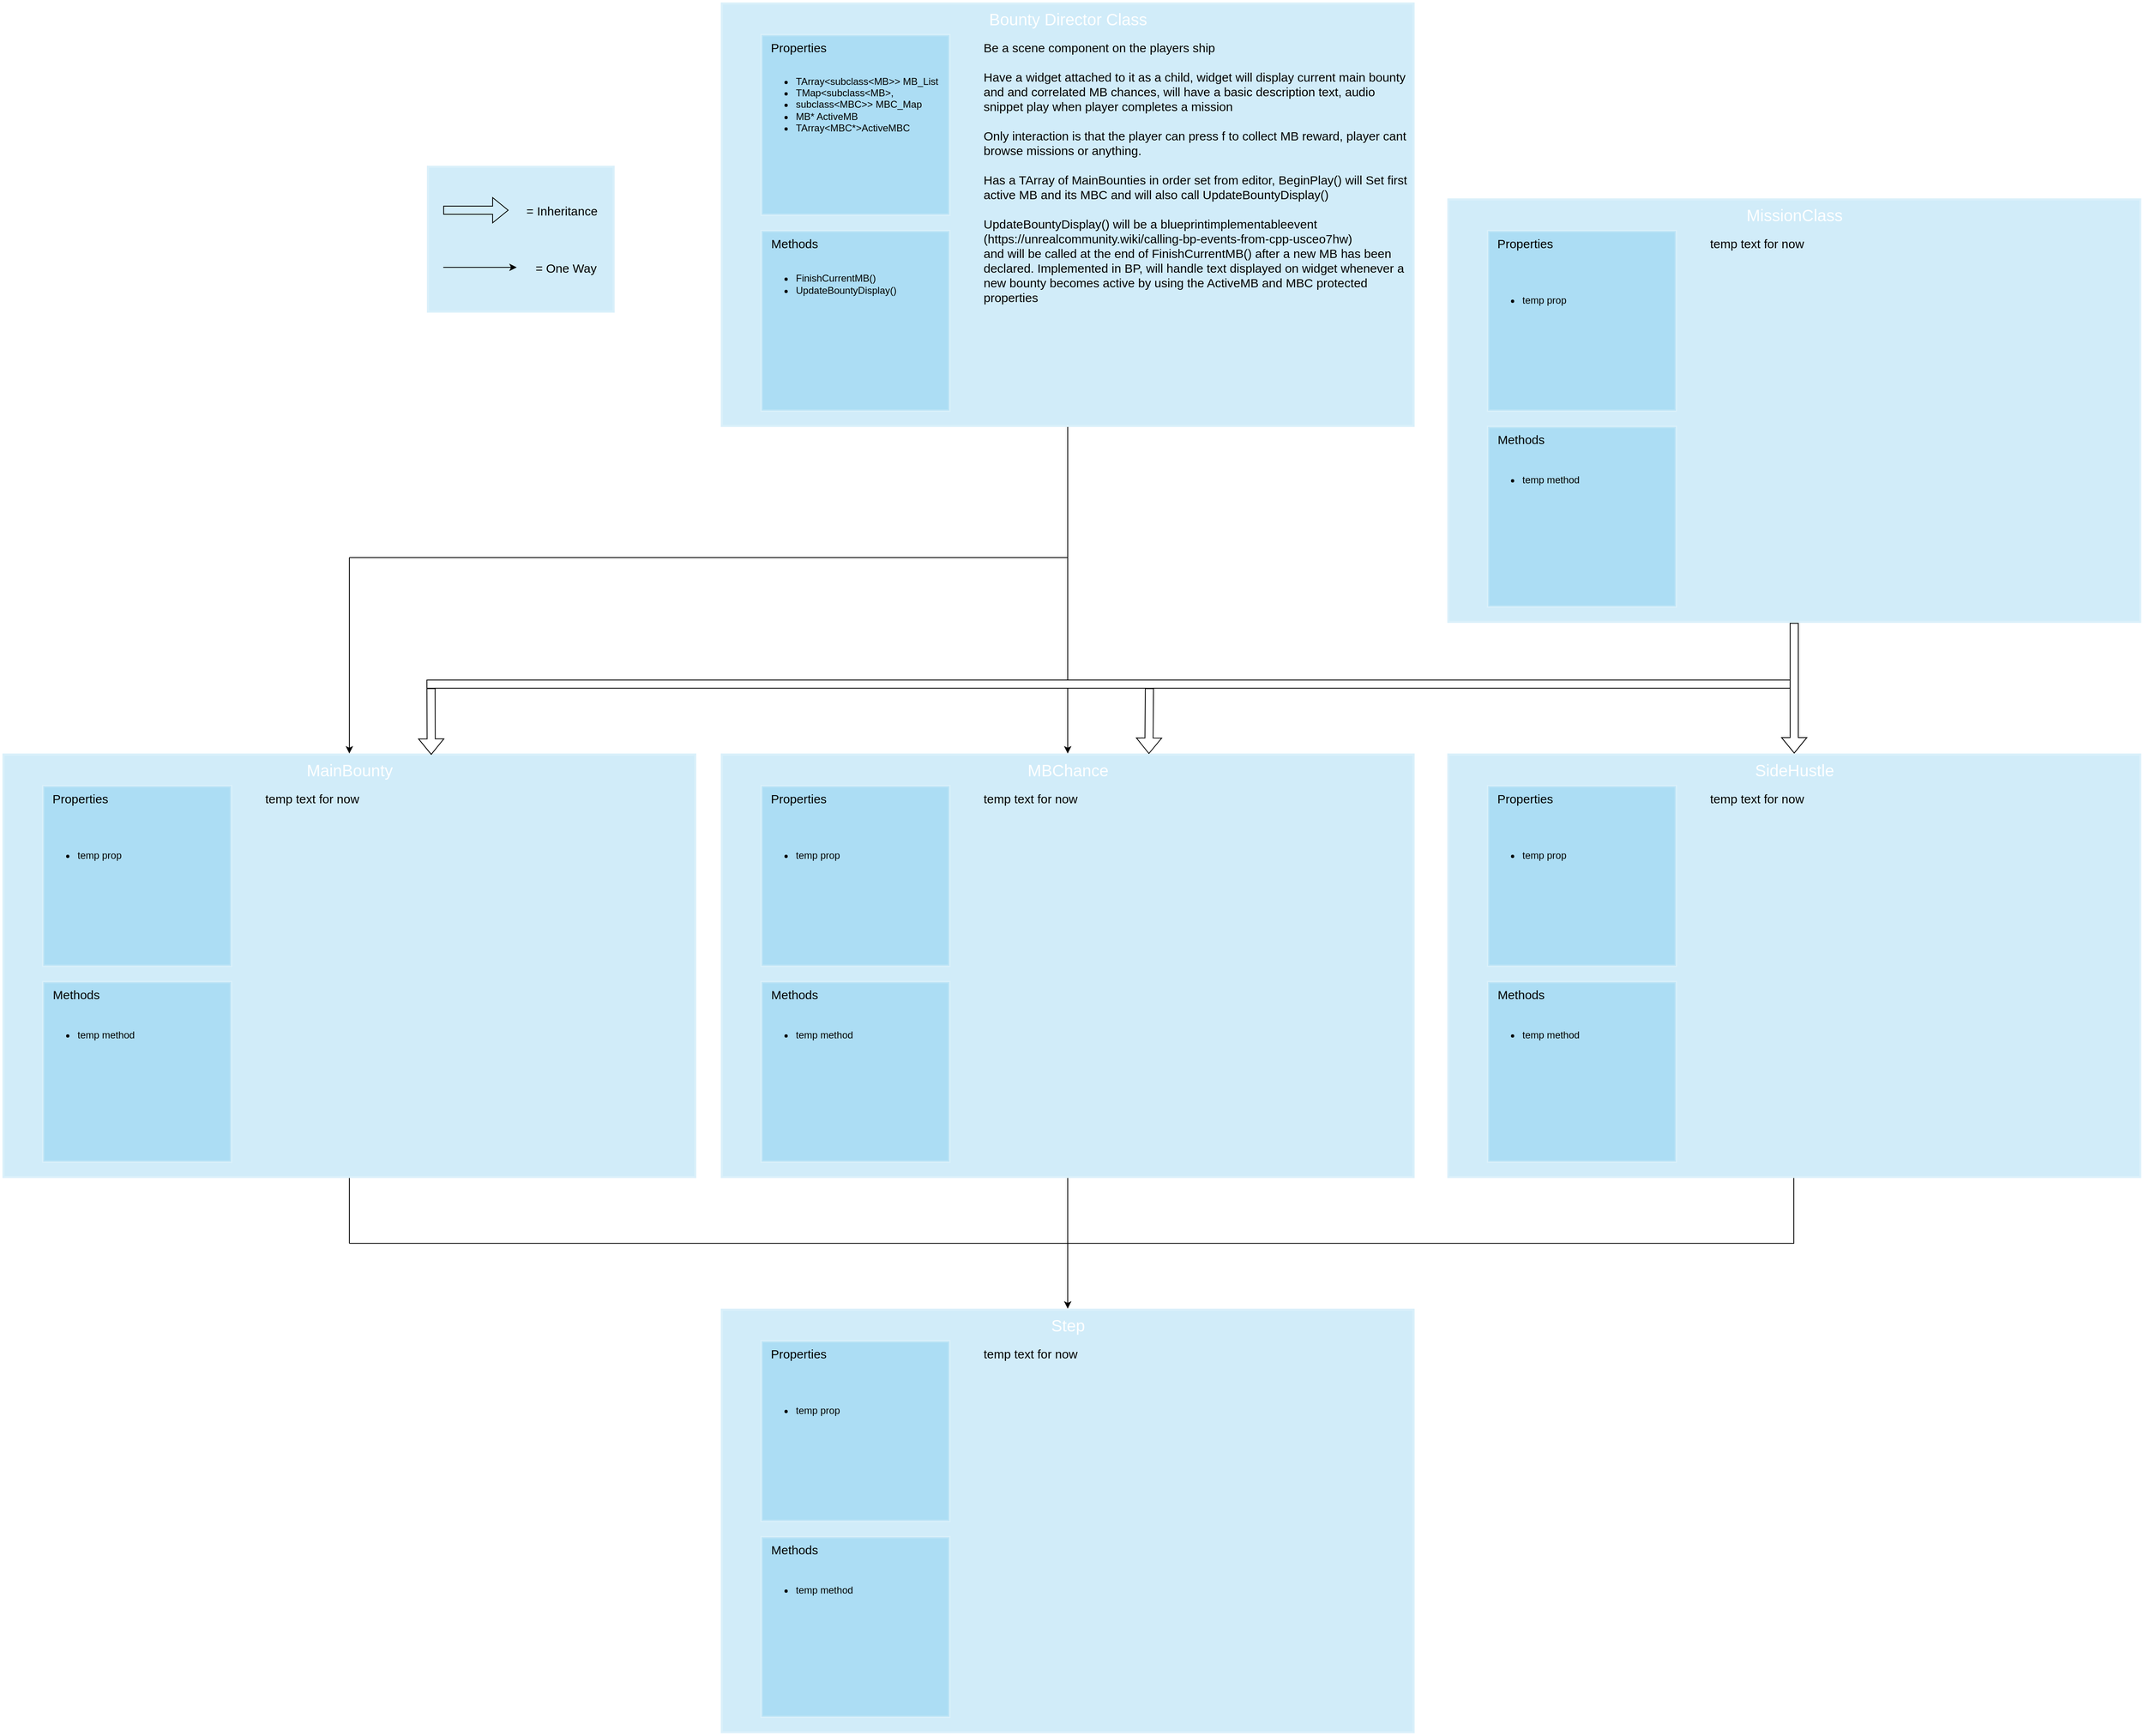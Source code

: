 <mxfile version="21.6.6" type="device">
  <diagram name="Page-1" id="AjC5Njh4eguKapSpAvRN">
    <mxGraphModel dx="2074" dy="1156" grid="1" gridSize="10" guides="1" tooltips="1" connect="1" arrows="1" fold="1" page="1" pageScale="1" pageWidth="4681" pageHeight="3300" math="0" shadow="0">
      <root>
        <mxCell id="0" />
        <mxCell id="1" parent="0" />
        <mxCell id="JHr09sOz1zZQpbSy3JUp-2" value="" style="rounded=0;whiteSpace=wrap;html=1;fillColor=#1ba1e2;fontColor=#ffffff;strokeColor=#FFFFFF;opacity=20;strokeWidth=5;" parent="1" vertex="1">
          <mxGeometry x="920" y="480" width="850" height="520" as="geometry" />
        </mxCell>
        <mxCell id="JHr09sOz1zZQpbSy3JUp-3" value="Bounty Director Class" style="text;html=1;align=center;verticalAlign=middle;resizable=0;points=[];autosize=1;strokeColor=none;fillColor=none;fontColor=#FFFFFF;fontSize=20;" parent="1" vertex="1">
          <mxGeometry x="1235" y="480" width="220" height="40" as="geometry" />
        </mxCell>
        <mxCell id="JHr09sOz1zZQpbSy3JUp-4" value="" style="rounded=0;whiteSpace=wrap;html=1;fillColor=#1ba1e2;fontColor=#ffffff;strokeColor=#FFFFFF;opacity=20;strokeWidth=3;" parent="1" vertex="1">
          <mxGeometry x="970" y="520" width="230" height="220" as="geometry" />
        </mxCell>
        <mxCell id="JHr09sOz1zZQpbSy3JUp-5" value="Properties" style="text;html=1;align=center;verticalAlign=middle;resizable=0;points=[];autosize=1;strokeColor=none;fillColor=none;fontSize=15;" parent="1" vertex="1">
          <mxGeometry x="970" y="520" width="90" height="30" as="geometry" />
        </mxCell>
        <mxCell id="JHr09sOz1zZQpbSy3JUp-6" value="" style="rounded=0;whiteSpace=wrap;html=1;fillColor=#1ba1e2;fontColor=#ffffff;strokeColor=#FFFFFF;opacity=20;strokeWidth=3;" parent="1" vertex="1">
          <mxGeometry x="970" y="760" width="230" height="220" as="geometry" />
        </mxCell>
        <mxCell id="JHr09sOz1zZQpbSy3JUp-7" value="Methods" style="text;html=1;align=center;verticalAlign=middle;resizable=0;points=[];autosize=1;strokeColor=none;fillColor=none;fontSize=15;" parent="1" vertex="1">
          <mxGeometry x="970" y="760" width="80" height="30" as="geometry" />
        </mxCell>
        <mxCell id="JHr09sOz1zZQpbSy3JUp-10" value="Be a scene component on the players ship&lt;br style=&quot;font-size: 15px;&quot;&gt;&lt;br style=&quot;font-size: 15px;&quot;&gt;Have a widget attached to it as a child, widget will display current main bounty&lt;br&gt;and and correlated MB chances, will have a basic description text, audio &lt;br&gt;snippet play when&amp;nbsp;player completes a mission&lt;br&gt;&lt;br&gt;Only interaction is that the player can press f to collect MB reward, player cant&amp;nbsp;&lt;br&gt;browse missions or anything.&lt;br&gt;&lt;br&gt;Has a TArray of MainBounties in order set from editor, BeginPlay() will Set first&amp;nbsp;&lt;br&gt;active MB and its MBC and will also call UpdateBountyDisplay()&lt;br&gt;&lt;br&gt;UpdateBountyDisplay() will be a blueprintimplementableevent &lt;br&gt;(https://unrealcommunity.wiki/calling-bp-events-from-cpp-usceo7hw)&lt;br&gt;and will be called at the end of FinishCurrentMB() after a new MB has been&lt;br&gt;declared. Implemented in BP, will handle text displayed on widget whenever a&amp;nbsp;&lt;br&gt;new bounty becomes active by using the ActiveMB and MBC protected&amp;nbsp;&lt;br&gt;properties" style="text;html=1;align=left;verticalAlign=top;resizable=0;points=[];autosize=1;strokeColor=none;fillColor=none;fontSize=15;" parent="1" vertex="1">
          <mxGeometry x="1240" y="520" width="550" height="340" as="geometry" />
        </mxCell>
        <mxCell id="gekw5o8z00ZUhXw-cJ0Q-2" value="&lt;ul&gt;&lt;li&gt;FinishCurrentMB()&lt;/li&gt;&lt;li&gt;UpdateBountyDisplay()&lt;/li&gt;&lt;/ul&gt;" style="text;html=1;align=left;verticalAlign=middle;resizable=0;points=[];autosize=1;strokeColor=none;fillColor=none;" parent="1" vertex="1">
          <mxGeometry x="970" y="790" width="190" height="70" as="geometry" />
        </mxCell>
        <mxCell id="gekw5o8z00ZUhXw-cJ0Q-3" value="&lt;ul&gt;&lt;li&gt;TArray&amp;lt;subclass&amp;lt;MB&amp;gt;&amp;gt; MB_List&lt;/li&gt;&lt;li&gt;TMap&amp;lt;subclass&amp;lt;MB&amp;gt;,&amp;nbsp;&lt;/li&gt;&lt;li&gt;subclass&amp;lt;MBC&amp;gt;&amp;gt; MBC_Map&lt;/li&gt;&lt;li&gt;MB* ActiveMB&lt;/li&gt;&lt;li&gt;TArray&amp;lt;MBC*&amp;gt;ActiveMBC&lt;/li&gt;&lt;/ul&gt;" style="text;html=1;align=left;verticalAlign=middle;resizable=0;points=[];autosize=1;strokeColor=none;fillColor=none;" parent="1" vertex="1">
          <mxGeometry x="970" y="550" width="240" height="110" as="geometry" />
        </mxCell>
        <mxCell id="gekw5o8z00ZUhXw-cJ0Q-4" value="" style="rounded=0;whiteSpace=wrap;html=1;fillColor=#1ba1e2;fontColor=#ffffff;strokeColor=#FFFFFF;opacity=20;strokeWidth=5;" parent="1" vertex="1">
          <mxGeometry x="560" y="680" width="230" height="180" as="geometry" />
        </mxCell>
        <mxCell id="gekw5o8z00ZUhXw-cJ0Q-7" value="" style="shape=flexArrow;endArrow=classic;html=1;rounded=0;" parent="1" edge="1">
          <mxGeometry width="50" height="50" relative="1" as="geometry">
            <mxPoint x="580" y="734.5" as="sourcePoint" />
            <mxPoint x="660" y="734.5" as="targetPoint" />
          </mxGeometry>
        </mxCell>
        <mxCell id="gekw5o8z00ZUhXw-cJ0Q-8" value="&lt;font style=&quot;font-size: 15px;&quot;&gt;= Inheritance&lt;/font&gt;" style="text;html=1;align=center;verticalAlign=middle;resizable=0;points=[];autosize=1;strokeColor=none;fillColor=none;" parent="1" vertex="1">
          <mxGeometry x="670" y="720" width="110" height="30" as="geometry" />
        </mxCell>
        <mxCell id="gekw5o8z00ZUhXw-cJ0Q-10" value="" style="endArrow=classic;html=1;rounded=0;" parent="1" edge="1">
          <mxGeometry width="50" height="50" relative="1" as="geometry">
            <mxPoint x="580" y="804.5" as="sourcePoint" />
            <mxPoint x="670" y="804.5" as="targetPoint" />
          </mxGeometry>
        </mxCell>
        <mxCell id="gekw5o8z00ZUhXw-cJ0Q-11" value="&lt;font style=&quot;font-size: 15px;&quot;&gt;= One Way&lt;/font&gt;" style="text;html=1;align=center;verticalAlign=middle;resizable=0;points=[];autosize=1;strokeColor=none;fillColor=none;" parent="1" vertex="1">
          <mxGeometry x="680" y="790" width="100" height="30" as="geometry" />
        </mxCell>
        <mxCell id="gekw5o8z00ZUhXw-cJ0Q-12" value="" style="rounded=0;whiteSpace=wrap;html=1;fillColor=#1ba1e2;fontColor=#ffffff;strokeColor=#FFFFFF;opacity=20;strokeWidth=5;" parent="1" vertex="1">
          <mxGeometry x="1810" y="720" width="850" height="520" as="geometry" />
        </mxCell>
        <mxCell id="gekw5o8z00ZUhXw-cJ0Q-13" value="MissionClass" style="text;html=1;align=center;verticalAlign=middle;resizable=0;points=[];autosize=1;strokeColor=none;fillColor=none;fontColor=#FFFFFF;fontSize=20;" parent="1" vertex="1">
          <mxGeometry x="2165" y="720" width="140" height="40" as="geometry" />
        </mxCell>
        <mxCell id="gekw5o8z00ZUhXw-cJ0Q-14" value="" style="rounded=0;whiteSpace=wrap;html=1;fillColor=#1ba1e2;fontColor=#ffffff;strokeColor=#FFFFFF;opacity=20;strokeWidth=3;" parent="1" vertex="1">
          <mxGeometry x="1860" y="760" width="230" height="220" as="geometry" />
        </mxCell>
        <mxCell id="gekw5o8z00ZUhXw-cJ0Q-15" value="Properties" style="text;html=1;align=center;verticalAlign=middle;resizable=0;points=[];autosize=1;strokeColor=none;fillColor=none;fontSize=15;" parent="1" vertex="1">
          <mxGeometry x="1860" y="760" width="90" height="30" as="geometry" />
        </mxCell>
        <mxCell id="gekw5o8z00ZUhXw-cJ0Q-16" value="" style="rounded=0;whiteSpace=wrap;html=1;fillColor=#1ba1e2;fontColor=#ffffff;strokeColor=#FFFFFF;opacity=20;strokeWidth=3;" parent="1" vertex="1">
          <mxGeometry x="1860" y="1000" width="230" height="220" as="geometry" />
        </mxCell>
        <mxCell id="gekw5o8z00ZUhXw-cJ0Q-17" value="Methods" style="text;html=1;align=center;verticalAlign=middle;resizable=0;points=[];autosize=1;strokeColor=none;fillColor=none;fontSize=15;" parent="1" vertex="1">
          <mxGeometry x="1860" y="1000" width="80" height="30" as="geometry" />
        </mxCell>
        <mxCell id="gekw5o8z00ZUhXw-cJ0Q-18" value="temp text for now" style="text;html=1;align=left;verticalAlign=top;resizable=0;points=[];autosize=1;strokeColor=none;fillColor=none;fontSize=15;" parent="1" vertex="1">
          <mxGeometry x="2130" y="760" width="140" height="30" as="geometry" />
        </mxCell>
        <mxCell id="gekw5o8z00ZUhXw-cJ0Q-19" value="&lt;ul&gt;&lt;li&gt;temp method&lt;/li&gt;&lt;/ul&gt;" style="text;html=1;align=left;verticalAlign=middle;resizable=0;points=[];autosize=1;strokeColor=none;fillColor=none;" parent="1" vertex="1">
          <mxGeometry x="1860" y="1040" width="130" height="50" as="geometry" />
        </mxCell>
        <mxCell id="gekw5o8z00ZUhXw-cJ0Q-20" value="&lt;ul&gt;&lt;li&gt;temp prop&lt;/li&gt;&lt;/ul&gt;" style="text;html=1;align=left;verticalAlign=middle;resizable=0;points=[];autosize=1;strokeColor=none;fillColor=none;" parent="1" vertex="1">
          <mxGeometry x="1860" y="820" width="120" height="50" as="geometry" />
        </mxCell>
        <mxCell id="gekw5o8z00ZUhXw-cJ0Q-21" value="" style="rounded=0;whiteSpace=wrap;html=1;fillColor=#1ba1e2;fontColor=#ffffff;strokeColor=#FFFFFF;opacity=20;strokeWidth=5;" parent="1" vertex="1">
          <mxGeometry x="1810" y="1400" width="850" height="520" as="geometry" />
        </mxCell>
        <mxCell id="gekw5o8z00ZUhXw-cJ0Q-22" value="SideHustle" style="text;html=1;align=center;verticalAlign=middle;resizable=0;points=[];autosize=1;strokeColor=none;fillColor=none;fontColor=#FFFFFF;fontSize=20;" parent="1" vertex="1">
          <mxGeometry x="2175" y="1400" width="120" height="40" as="geometry" />
        </mxCell>
        <mxCell id="gekw5o8z00ZUhXw-cJ0Q-23" value="" style="rounded=0;whiteSpace=wrap;html=1;fillColor=#1ba1e2;fontColor=#ffffff;strokeColor=#FFFFFF;opacity=20;strokeWidth=3;" parent="1" vertex="1">
          <mxGeometry x="1860" y="1440" width="230" height="220" as="geometry" />
        </mxCell>
        <mxCell id="gekw5o8z00ZUhXw-cJ0Q-24" value="Properties" style="text;html=1;align=center;verticalAlign=middle;resizable=0;points=[];autosize=1;strokeColor=none;fillColor=none;fontSize=15;" parent="1" vertex="1">
          <mxGeometry x="1860" y="1440" width="90" height="30" as="geometry" />
        </mxCell>
        <mxCell id="gekw5o8z00ZUhXw-cJ0Q-25" value="" style="rounded=0;whiteSpace=wrap;html=1;fillColor=#1ba1e2;fontColor=#ffffff;strokeColor=#FFFFFF;opacity=20;strokeWidth=3;" parent="1" vertex="1">
          <mxGeometry x="1860" y="1680" width="230" height="220" as="geometry" />
        </mxCell>
        <mxCell id="gekw5o8z00ZUhXw-cJ0Q-26" value="Methods" style="text;html=1;align=center;verticalAlign=middle;resizable=0;points=[];autosize=1;strokeColor=none;fillColor=none;fontSize=15;" parent="1" vertex="1">
          <mxGeometry x="1860" y="1680" width="80" height="30" as="geometry" />
        </mxCell>
        <mxCell id="gekw5o8z00ZUhXw-cJ0Q-27" value="temp text for now" style="text;html=1;align=left;verticalAlign=top;resizable=0;points=[];autosize=1;strokeColor=none;fillColor=none;fontSize=15;" parent="1" vertex="1">
          <mxGeometry x="2130" y="1440" width="140" height="30" as="geometry" />
        </mxCell>
        <mxCell id="gekw5o8z00ZUhXw-cJ0Q-28" value="&lt;ul&gt;&lt;li&gt;temp method&lt;/li&gt;&lt;/ul&gt;" style="text;html=1;align=left;verticalAlign=middle;resizable=0;points=[];autosize=1;strokeColor=none;fillColor=none;" parent="1" vertex="1">
          <mxGeometry x="1860" y="1720" width="130" height="50" as="geometry" />
        </mxCell>
        <mxCell id="gekw5o8z00ZUhXw-cJ0Q-29" value="&lt;ul&gt;&lt;li&gt;temp prop&lt;/li&gt;&lt;/ul&gt;" style="text;html=1;align=left;verticalAlign=middle;resizable=0;points=[];autosize=1;strokeColor=none;fillColor=none;" parent="1" vertex="1">
          <mxGeometry x="1860" y="1500" width="120" height="50" as="geometry" />
        </mxCell>
        <mxCell id="gekw5o8z00ZUhXw-cJ0Q-30" value="" style="rounded=0;whiteSpace=wrap;html=1;fillColor=#1ba1e2;fontColor=#ffffff;strokeColor=#FFFFFF;opacity=20;strokeWidth=5;" parent="1" vertex="1">
          <mxGeometry x="920" y="1400" width="850" height="520" as="geometry" />
        </mxCell>
        <mxCell id="gekw5o8z00ZUhXw-cJ0Q-31" value="MBChance" style="text;html=1;align=center;verticalAlign=middle;resizable=0;points=[];autosize=1;strokeColor=none;fillColor=none;fontColor=#FFFFFF;fontSize=20;" parent="1" vertex="1">
          <mxGeometry x="1285" y="1400" width="120" height="40" as="geometry" />
        </mxCell>
        <mxCell id="gekw5o8z00ZUhXw-cJ0Q-32" value="" style="rounded=0;whiteSpace=wrap;html=1;fillColor=#1ba1e2;fontColor=#ffffff;strokeColor=#FFFFFF;opacity=20;strokeWidth=3;" parent="1" vertex="1">
          <mxGeometry x="970" y="1440" width="230" height="220" as="geometry" />
        </mxCell>
        <mxCell id="gekw5o8z00ZUhXw-cJ0Q-33" value="Properties" style="text;html=1;align=center;verticalAlign=middle;resizable=0;points=[];autosize=1;strokeColor=none;fillColor=none;fontSize=15;" parent="1" vertex="1">
          <mxGeometry x="970" y="1440" width="90" height="30" as="geometry" />
        </mxCell>
        <mxCell id="gekw5o8z00ZUhXw-cJ0Q-34" value="" style="rounded=0;whiteSpace=wrap;html=1;fillColor=#1ba1e2;fontColor=#ffffff;strokeColor=#FFFFFF;opacity=20;strokeWidth=3;" parent="1" vertex="1">
          <mxGeometry x="970" y="1680" width="230" height="220" as="geometry" />
        </mxCell>
        <mxCell id="gekw5o8z00ZUhXw-cJ0Q-35" value="Methods" style="text;html=1;align=center;verticalAlign=middle;resizable=0;points=[];autosize=1;strokeColor=none;fillColor=none;fontSize=15;" parent="1" vertex="1">
          <mxGeometry x="970" y="1680" width="80" height="30" as="geometry" />
        </mxCell>
        <mxCell id="gekw5o8z00ZUhXw-cJ0Q-36" value="temp text for now" style="text;html=1;align=left;verticalAlign=top;resizable=0;points=[];autosize=1;strokeColor=none;fillColor=none;fontSize=15;" parent="1" vertex="1">
          <mxGeometry x="1240" y="1440" width="140" height="30" as="geometry" />
        </mxCell>
        <mxCell id="gekw5o8z00ZUhXw-cJ0Q-37" value="&lt;ul&gt;&lt;li&gt;temp method&lt;/li&gt;&lt;/ul&gt;" style="text;html=1;align=left;verticalAlign=middle;resizable=0;points=[];autosize=1;strokeColor=none;fillColor=none;" parent="1" vertex="1">
          <mxGeometry x="970" y="1720" width="130" height="50" as="geometry" />
        </mxCell>
        <mxCell id="gekw5o8z00ZUhXw-cJ0Q-38" value="&lt;ul&gt;&lt;li&gt;temp prop&lt;/li&gt;&lt;/ul&gt;" style="text;html=1;align=left;verticalAlign=middle;resizable=0;points=[];autosize=1;strokeColor=none;fillColor=none;" parent="1" vertex="1">
          <mxGeometry x="970" y="1500" width="120" height="50" as="geometry" />
        </mxCell>
        <mxCell id="gekw5o8z00ZUhXw-cJ0Q-39" value="" style="rounded=0;whiteSpace=wrap;html=1;fillColor=#1ba1e2;fontColor=#ffffff;strokeColor=#FFFFFF;opacity=20;strokeWidth=5;" parent="1" vertex="1">
          <mxGeometry x="40" y="1400" width="850" height="520" as="geometry" />
        </mxCell>
        <mxCell id="gekw5o8z00ZUhXw-cJ0Q-40" value="MainBounty" style="text;html=1;align=center;verticalAlign=middle;resizable=0;points=[];autosize=1;strokeColor=none;fillColor=none;fontColor=#FFFFFF;fontSize=20;" parent="1" vertex="1">
          <mxGeometry x="400" y="1400" width="130" height="40" as="geometry" />
        </mxCell>
        <mxCell id="gekw5o8z00ZUhXw-cJ0Q-41" value="" style="rounded=0;whiteSpace=wrap;html=1;fillColor=#1ba1e2;fontColor=#ffffff;strokeColor=#FFFFFF;opacity=20;strokeWidth=3;" parent="1" vertex="1">
          <mxGeometry x="90" y="1440" width="230" height="220" as="geometry" />
        </mxCell>
        <mxCell id="gekw5o8z00ZUhXw-cJ0Q-42" value="Properties" style="text;html=1;align=center;verticalAlign=middle;resizable=0;points=[];autosize=1;strokeColor=none;fillColor=none;fontSize=15;" parent="1" vertex="1">
          <mxGeometry x="90" y="1440" width="90" height="30" as="geometry" />
        </mxCell>
        <mxCell id="gekw5o8z00ZUhXw-cJ0Q-43" value="" style="rounded=0;whiteSpace=wrap;html=1;fillColor=#1ba1e2;fontColor=#ffffff;strokeColor=#FFFFFF;opacity=20;strokeWidth=3;" parent="1" vertex="1">
          <mxGeometry x="90" y="1680" width="230" height="220" as="geometry" />
        </mxCell>
        <mxCell id="gekw5o8z00ZUhXw-cJ0Q-44" value="Methods" style="text;html=1;align=center;verticalAlign=middle;resizable=0;points=[];autosize=1;strokeColor=none;fillColor=none;fontSize=15;" parent="1" vertex="1">
          <mxGeometry x="90" y="1680" width="80" height="30" as="geometry" />
        </mxCell>
        <mxCell id="gekw5o8z00ZUhXw-cJ0Q-45" value="temp text for now" style="text;html=1;align=left;verticalAlign=top;resizable=0;points=[];autosize=1;strokeColor=none;fillColor=none;fontSize=15;" parent="1" vertex="1">
          <mxGeometry x="360" y="1440" width="140" height="30" as="geometry" />
        </mxCell>
        <mxCell id="gekw5o8z00ZUhXw-cJ0Q-46" value="&lt;ul&gt;&lt;li&gt;temp method&lt;/li&gt;&lt;/ul&gt;" style="text;html=1;align=left;verticalAlign=middle;resizable=0;points=[];autosize=1;strokeColor=none;fillColor=none;" parent="1" vertex="1">
          <mxGeometry x="90" y="1720" width="130" height="50" as="geometry" />
        </mxCell>
        <mxCell id="gekw5o8z00ZUhXw-cJ0Q-47" value="&lt;ul&gt;&lt;li&gt;temp prop&lt;/li&gt;&lt;/ul&gt;" style="text;html=1;align=left;verticalAlign=middle;resizable=0;points=[];autosize=1;strokeColor=none;fillColor=none;" parent="1" vertex="1">
          <mxGeometry x="90" y="1500" width="120" height="50" as="geometry" />
        </mxCell>
        <mxCell id="gekw5o8z00ZUhXw-cJ0Q-48" value="" style="endArrow=classic;html=1;rounded=0;exitX=0.5;exitY=1;exitDx=0;exitDy=0;" parent="1" source="JHr09sOz1zZQpbSy3JUp-2" target="gekw5o8z00ZUhXw-cJ0Q-31" edge="1">
          <mxGeometry width="50" height="50" relative="1" as="geometry">
            <mxPoint x="1340" y="820" as="sourcePoint" />
            <mxPoint x="1390" y="770" as="targetPoint" />
            <Array as="points">
              <mxPoint x="1345" y="1160" />
            </Array>
          </mxGeometry>
        </mxCell>
        <mxCell id="gekw5o8z00ZUhXw-cJ0Q-49" value="" style="endArrow=classic;html=1;rounded=0;" parent="1" target="gekw5o8z00ZUhXw-cJ0Q-40" edge="1">
          <mxGeometry width="50" height="50" relative="1" as="geometry">
            <mxPoint x="465" y="1160" as="sourcePoint" />
            <mxPoint x="500" y="1180" as="targetPoint" />
          </mxGeometry>
        </mxCell>
        <mxCell id="gekw5o8z00ZUhXw-cJ0Q-52" value="" style="endArrow=none;html=1;endSize=6;startSize=0;jumpStyle=none;jumpSize=6;rounded=0;" parent="1" edge="1">
          <mxGeometry width="50" height="50" relative="1" as="geometry">
            <mxPoint x="465" y="1160" as="sourcePoint" />
            <mxPoint x="1345" y="1160" as="targetPoint" />
          </mxGeometry>
        </mxCell>
        <mxCell id="gekw5o8z00ZUhXw-cJ0Q-53" value="" style="shape=flexArrow;endArrow=classic;html=1;rounded=0;exitX=0.5;exitY=1;exitDx=0;exitDy=0;" parent="1" source="gekw5o8z00ZUhXw-cJ0Q-12" target="gekw5o8z00ZUhXw-cJ0Q-22" edge="1">
          <mxGeometry width="50" height="50" relative="1" as="geometry">
            <mxPoint x="1990" y="1280" as="sourcePoint" />
            <mxPoint x="2270" y="1280" as="targetPoint" />
          </mxGeometry>
        </mxCell>
        <mxCell id="gekw5o8z00ZUhXw-cJ0Q-59" value="" style="rounded=0;whiteSpace=wrap;html=1;" parent="1" vertex="1">
          <mxGeometry x="560" y="1310" width="1670" height="10" as="geometry" />
        </mxCell>
        <mxCell id="gekw5o8z00ZUhXw-cJ0Q-60" value="" style="shape=flexArrow;endArrow=classic;html=1;rounded=0;exitX=0.003;exitY=1;exitDx=0;exitDy=0;entryX=0.618;entryY=0.003;entryDx=0;entryDy=0;entryPerimeter=0;exitPerimeter=0;" parent="1" source="gekw5o8z00ZUhXw-cJ0Q-59" target="gekw5o8z00ZUhXw-cJ0Q-39" edge="1">
          <mxGeometry width="50" height="50" relative="1" as="geometry">
            <mxPoint x="560" y="1380" as="sourcePoint" />
            <mxPoint x="610" y="1330" as="targetPoint" />
          </mxGeometry>
        </mxCell>
        <mxCell id="gekw5o8z00ZUhXw-cJ0Q-61" value="" style="shape=flexArrow;endArrow=classic;html=1;rounded=0;exitX=0.53;exitY=1;exitDx=0;exitDy=0;exitPerimeter=0;entryX=0.617;entryY=0.001;entryDx=0;entryDy=0;entryPerimeter=0;" parent="1" source="gekw5o8z00ZUhXw-cJ0Q-59" target="gekw5o8z00ZUhXw-cJ0Q-30" edge="1">
          <mxGeometry width="50" height="50" relative="1" as="geometry">
            <mxPoint x="1510" y="1390" as="sourcePoint" />
            <mxPoint x="1560" y="1340" as="targetPoint" />
          </mxGeometry>
        </mxCell>
        <mxCell id="gekw5o8z00ZUhXw-cJ0Q-62" value="" style="rounded=0;whiteSpace=wrap;html=1;fillColor=#1ba1e2;fontColor=#ffffff;strokeColor=#FFFFFF;opacity=20;strokeWidth=5;" parent="1" vertex="1">
          <mxGeometry x="920" y="2080" width="850" height="520" as="geometry" />
        </mxCell>
        <mxCell id="gekw5o8z00ZUhXw-cJ0Q-63" value="Step" style="text;html=1;align=center;verticalAlign=middle;resizable=0;points=[];autosize=1;strokeColor=none;fillColor=none;fontColor=#FFFFFF;fontSize=20;" parent="1" vertex="1">
          <mxGeometry x="1315" y="2080" width="60" height="40" as="geometry" />
        </mxCell>
        <mxCell id="gekw5o8z00ZUhXw-cJ0Q-64" value="" style="rounded=0;whiteSpace=wrap;html=1;fillColor=#1ba1e2;fontColor=#ffffff;strokeColor=#FFFFFF;opacity=20;strokeWidth=3;" parent="1" vertex="1">
          <mxGeometry x="970" y="2120" width="230" height="220" as="geometry" />
        </mxCell>
        <mxCell id="gekw5o8z00ZUhXw-cJ0Q-65" value="Properties" style="text;html=1;align=center;verticalAlign=middle;resizable=0;points=[];autosize=1;strokeColor=none;fillColor=none;fontSize=15;" parent="1" vertex="1">
          <mxGeometry x="970" y="2120" width="90" height="30" as="geometry" />
        </mxCell>
        <mxCell id="gekw5o8z00ZUhXw-cJ0Q-66" value="" style="rounded=0;whiteSpace=wrap;html=1;fillColor=#1ba1e2;fontColor=#ffffff;strokeColor=#FFFFFF;opacity=20;strokeWidth=3;" parent="1" vertex="1">
          <mxGeometry x="970" y="2360" width="230" height="220" as="geometry" />
        </mxCell>
        <mxCell id="gekw5o8z00ZUhXw-cJ0Q-67" value="Methods" style="text;html=1;align=center;verticalAlign=middle;resizable=0;points=[];autosize=1;strokeColor=none;fillColor=none;fontSize=15;" parent="1" vertex="1">
          <mxGeometry x="970" y="2360" width="80" height="30" as="geometry" />
        </mxCell>
        <mxCell id="gekw5o8z00ZUhXw-cJ0Q-68" value="temp text for now" style="text;html=1;align=left;verticalAlign=top;resizable=0;points=[];autosize=1;strokeColor=none;fillColor=none;fontSize=15;" parent="1" vertex="1">
          <mxGeometry x="1240" y="2120" width="140" height="30" as="geometry" />
        </mxCell>
        <mxCell id="gekw5o8z00ZUhXw-cJ0Q-69" value="&lt;ul&gt;&lt;li&gt;temp method&lt;/li&gt;&lt;/ul&gt;" style="text;html=1;align=left;verticalAlign=middle;resizable=0;points=[];autosize=1;strokeColor=none;fillColor=none;" parent="1" vertex="1">
          <mxGeometry x="970" y="2400" width="130" height="50" as="geometry" />
        </mxCell>
        <mxCell id="gekw5o8z00ZUhXw-cJ0Q-70" value="&lt;ul&gt;&lt;li&gt;temp prop&lt;/li&gt;&lt;/ul&gt;" style="text;html=1;align=left;verticalAlign=middle;resizable=0;points=[];autosize=1;strokeColor=none;fillColor=none;" parent="1" vertex="1">
          <mxGeometry x="970" y="2180" width="120" height="50" as="geometry" />
        </mxCell>
        <mxCell id="gekw5o8z00ZUhXw-cJ0Q-71" value="" style="endArrow=none;html=1;rounded=0;entryX=0.5;entryY=1;entryDx=0;entryDy=0;" parent="1" target="gekw5o8z00ZUhXw-cJ0Q-39" edge="1">
          <mxGeometry width="50" height="50" relative="1" as="geometry">
            <mxPoint x="465" y="2000" as="sourcePoint" />
            <mxPoint x="465" y="1990" as="targetPoint" />
          </mxGeometry>
        </mxCell>
        <mxCell id="gekw5o8z00ZUhXw-cJ0Q-72" value="" style="endArrow=none;html=1;rounded=0;entryX=0.5;entryY=1;entryDx=0;entryDy=0;" parent="1" edge="1">
          <mxGeometry width="50" height="50" relative="1" as="geometry">
            <mxPoint x="2234.5" y="2000" as="sourcePoint" />
            <mxPoint x="2234.5" y="1920" as="targetPoint" />
          </mxGeometry>
        </mxCell>
        <mxCell id="gekw5o8z00ZUhXw-cJ0Q-73" value="" style="endArrow=classic;html=1;rounded=0;exitX=0.5;exitY=1;exitDx=0;exitDy=0;" parent="1" source="gekw5o8z00ZUhXw-cJ0Q-30" edge="1">
          <mxGeometry width="50" height="50" relative="1" as="geometry">
            <mxPoint x="1320" y="2060" as="sourcePoint" />
            <mxPoint x="1345" y="2080" as="targetPoint" />
          </mxGeometry>
        </mxCell>
        <mxCell id="gekw5o8z00ZUhXw-cJ0Q-74" value="" style="endArrow=none;html=1;rounded=0;" parent="1" edge="1">
          <mxGeometry width="50" height="50" relative="1" as="geometry">
            <mxPoint x="465" y="2000" as="sourcePoint" />
            <mxPoint x="2235" y="2000" as="targetPoint" />
          </mxGeometry>
        </mxCell>
      </root>
    </mxGraphModel>
  </diagram>
</mxfile>
